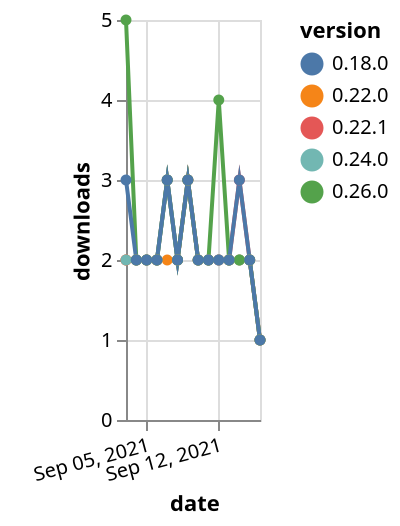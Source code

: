 {"$schema": "https://vega.github.io/schema/vega-lite/v5.json", "description": "A simple bar chart with embedded data.", "data": {"values": [{"date": "2021-09-03", "total": 1920, "delta": 2, "version": "0.22.0"}, {"date": "2021-09-04", "total": 1922, "delta": 2, "version": "0.22.0"}, {"date": "2021-09-05", "total": 1924, "delta": 2, "version": "0.22.0"}, {"date": "2021-09-06", "total": 1926, "delta": 2, "version": "0.22.0"}, {"date": "2021-09-07", "total": 1928, "delta": 2, "version": "0.22.0"}, {"date": "2021-09-08", "total": 1930, "delta": 2, "version": "0.22.0"}, {"date": "2021-09-09", "total": 1933, "delta": 3, "version": "0.22.0"}, {"date": "2021-09-10", "total": 1935, "delta": 2, "version": "0.22.0"}, {"date": "2021-09-11", "total": 1937, "delta": 2, "version": "0.22.0"}, {"date": "2021-09-12", "total": 1939, "delta": 2, "version": "0.22.0"}, {"date": "2021-09-13", "total": 1941, "delta": 2, "version": "0.22.0"}, {"date": "2021-09-14", "total": 1943, "delta": 2, "version": "0.22.0"}, {"date": "2021-09-15", "total": 1945, "delta": 2, "version": "0.22.0"}, {"date": "2021-09-16", "total": 1946, "delta": 1, "version": "0.22.0"}, {"date": "2021-09-03", "total": 2087, "delta": 2, "version": "0.22.1"}, {"date": "2021-09-04", "total": 2089, "delta": 2, "version": "0.22.1"}, {"date": "2021-09-05", "total": 2091, "delta": 2, "version": "0.22.1"}, {"date": "2021-09-06", "total": 2093, "delta": 2, "version": "0.22.1"}, {"date": "2021-09-07", "total": 2096, "delta": 3, "version": "0.22.1"}, {"date": "2021-09-08", "total": 2098, "delta": 2, "version": "0.22.1"}, {"date": "2021-09-09", "total": 2101, "delta": 3, "version": "0.22.1"}, {"date": "2021-09-10", "total": 2103, "delta": 2, "version": "0.22.1"}, {"date": "2021-09-11", "total": 2105, "delta": 2, "version": "0.22.1"}, {"date": "2021-09-12", "total": 2107, "delta": 2, "version": "0.22.1"}, {"date": "2021-09-13", "total": 2109, "delta": 2, "version": "0.22.1"}, {"date": "2021-09-14", "total": 2112, "delta": 3, "version": "0.22.1"}, {"date": "2021-09-15", "total": 2114, "delta": 2, "version": "0.22.1"}, {"date": "2021-09-16", "total": 2115, "delta": 1, "version": "0.22.1"}, {"date": "2021-09-03", "total": 1678, "delta": 2, "version": "0.24.0"}, {"date": "2021-09-04", "total": 1680, "delta": 2, "version": "0.24.0"}, {"date": "2021-09-05", "total": 1682, "delta": 2, "version": "0.24.0"}, {"date": "2021-09-06", "total": 1684, "delta": 2, "version": "0.24.0"}, {"date": "2021-09-07", "total": 1687, "delta": 3, "version": "0.24.0"}, {"date": "2021-09-08", "total": 1689, "delta": 2, "version": "0.24.0"}, {"date": "2021-09-09", "total": 1692, "delta": 3, "version": "0.24.0"}, {"date": "2021-09-10", "total": 1694, "delta": 2, "version": "0.24.0"}, {"date": "2021-09-11", "total": 1696, "delta": 2, "version": "0.24.0"}, {"date": "2021-09-12", "total": 1698, "delta": 2, "version": "0.24.0"}, {"date": "2021-09-13", "total": 1700, "delta": 2, "version": "0.24.0"}, {"date": "2021-09-14", "total": 1702, "delta": 2, "version": "0.24.0"}, {"date": "2021-09-15", "total": 1704, "delta": 2, "version": "0.24.0"}, {"date": "2021-09-16", "total": 1705, "delta": 1, "version": "0.24.0"}, {"date": "2021-09-03", "total": 1500, "delta": 5, "version": "0.26.0"}, {"date": "2021-09-04", "total": 1502, "delta": 2, "version": "0.26.0"}, {"date": "2021-09-05", "total": 1504, "delta": 2, "version": "0.26.0"}, {"date": "2021-09-06", "total": 1506, "delta": 2, "version": "0.26.0"}, {"date": "2021-09-07", "total": 1509, "delta": 3, "version": "0.26.0"}, {"date": "2021-09-08", "total": 1511, "delta": 2, "version": "0.26.0"}, {"date": "2021-09-09", "total": 1514, "delta": 3, "version": "0.26.0"}, {"date": "2021-09-10", "total": 1516, "delta": 2, "version": "0.26.0"}, {"date": "2021-09-11", "total": 1518, "delta": 2, "version": "0.26.0"}, {"date": "2021-09-12", "total": 1522, "delta": 4, "version": "0.26.0"}, {"date": "2021-09-13", "total": 1524, "delta": 2, "version": "0.26.0"}, {"date": "2021-09-14", "total": 1526, "delta": 2, "version": "0.26.0"}, {"date": "2021-09-15", "total": 1528, "delta": 2, "version": "0.26.0"}, {"date": "2021-09-16", "total": 1529, "delta": 1, "version": "0.26.0"}, {"date": "2021-09-03", "total": 2415, "delta": 3, "version": "0.18.0"}, {"date": "2021-09-04", "total": 2417, "delta": 2, "version": "0.18.0"}, {"date": "2021-09-05", "total": 2419, "delta": 2, "version": "0.18.0"}, {"date": "2021-09-06", "total": 2421, "delta": 2, "version": "0.18.0"}, {"date": "2021-09-07", "total": 2424, "delta": 3, "version": "0.18.0"}, {"date": "2021-09-08", "total": 2426, "delta": 2, "version": "0.18.0"}, {"date": "2021-09-09", "total": 2429, "delta": 3, "version": "0.18.0"}, {"date": "2021-09-10", "total": 2431, "delta": 2, "version": "0.18.0"}, {"date": "2021-09-11", "total": 2433, "delta": 2, "version": "0.18.0"}, {"date": "2021-09-12", "total": 2435, "delta": 2, "version": "0.18.0"}, {"date": "2021-09-13", "total": 2437, "delta": 2, "version": "0.18.0"}, {"date": "2021-09-14", "total": 2440, "delta": 3, "version": "0.18.0"}, {"date": "2021-09-15", "total": 2442, "delta": 2, "version": "0.18.0"}, {"date": "2021-09-16", "total": 2443, "delta": 1, "version": "0.18.0"}]}, "width": "container", "mark": {"type": "line", "point": {"filled": true}}, "encoding": {"x": {"field": "date", "type": "temporal", "timeUnit": "yearmonthdate", "title": "date", "axis": {"labelAngle": -15}}, "y": {"field": "delta", "type": "quantitative", "title": "downloads"}, "color": {"field": "version", "type": "nominal"}, "tooltip": {"field": "delta"}}}